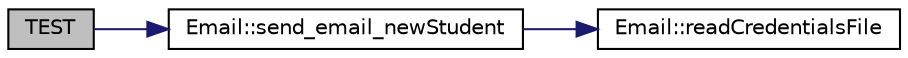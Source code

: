digraph "TEST"
{
  edge [fontname="Helvetica",fontsize="10",labelfontname="Helvetica",labelfontsize="10"];
  node [fontname="Helvetica",fontsize="10",shape=record];
  rankdir="LR";
  Node1 [label="TEST",height=0.2,width=0.4,color="black", fillcolor="grey75", style="filled", fontcolor="black"];
  Node1 -> Node2 [color="midnightblue",fontsize="10",style="solid",fontname="Helvetica"];
  Node2 [label="Email::send_email_newStudent",height=0.2,width=0.4,color="black", fillcolor="white", style="filled",URL="$class_email.html#aad6b1fc223be02eb81439a843ea37320",tooltip="sends an email to a new student using the SendGrid email delivery service "];
  Node2 -> Node3 [color="midnightblue",fontsize="10",style="solid",fontname="Helvetica"];
  Node3 [label="Email::readCredentialsFile",height=0.2,width=0.4,color="black", fillcolor="white", style="filled",URL="$class_email.html#af94727858b272dfb14a9f1224a8f2da1",tooltip="read a file named \"credentials.txt\" to obtain an API key used for authentication in an email system ..."];
}
